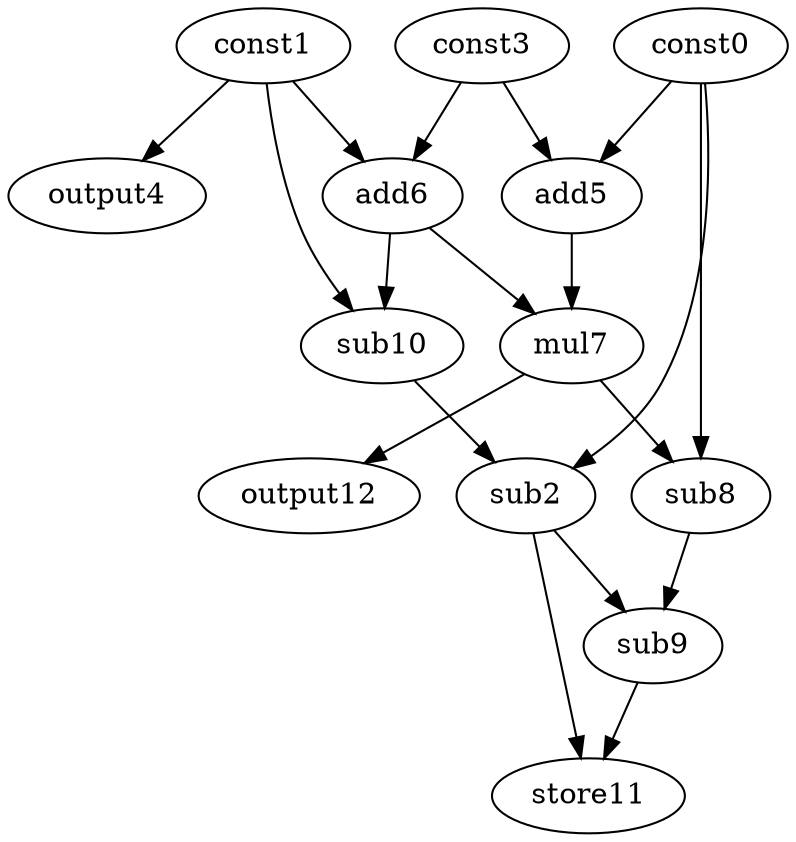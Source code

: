 digraph G { 
const0[opcode=const]; 
const1[opcode=const]; 
sub2[opcode=sub]; 
const3[opcode=const]; 
output4[opcode=output]; 
add5[opcode=add]; 
add6[opcode=add]; 
mul7[opcode=mul]; 
sub8[opcode=sub]; 
sub9[opcode=sub]; 
sub10[opcode=sub]; 
store11[opcode=store]; 
output12[opcode=output]; 
const1->output4[operand=0];
const0->add5[operand=0];
const3->add5[operand=1];
const1->add6[operand=0];
const3->add6[operand=1];
add5->mul7[operand=0];
add6->mul7[operand=1];
const1->sub10[operand=0];
add6->sub10[operand=1];
const0->sub2[operand=0];
sub10->sub2[operand=1];
mul7->sub8[operand=0];
const0->sub8[operand=1];
mul7->output12[operand=0];
sub8->sub9[operand=0];
sub2->sub9[operand=1];
sub9->store11[operand=0];
sub2->store11[operand=1];
}
